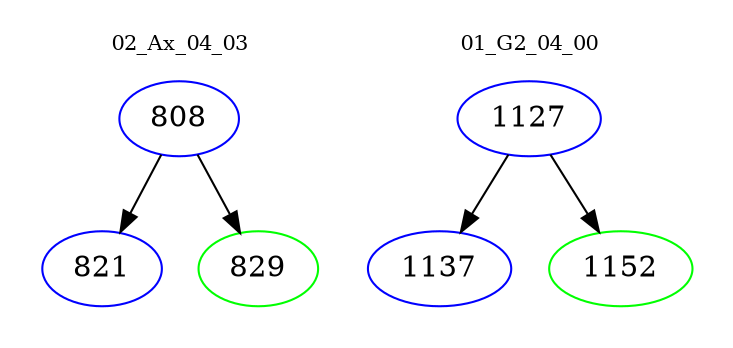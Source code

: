 digraph{
subgraph cluster_0 {
color = white
label = "02_Ax_04_03";
fontsize=10;
T0_808 [label="808", color="blue"]
T0_808 -> T0_821 [color="black"]
T0_821 [label="821", color="blue"]
T0_808 -> T0_829 [color="black"]
T0_829 [label="829", color="green"]
}
subgraph cluster_1 {
color = white
label = "01_G2_04_00";
fontsize=10;
T1_1127 [label="1127", color="blue"]
T1_1127 -> T1_1137 [color="black"]
T1_1137 [label="1137", color="blue"]
T1_1127 -> T1_1152 [color="black"]
T1_1152 [label="1152", color="green"]
}
}

